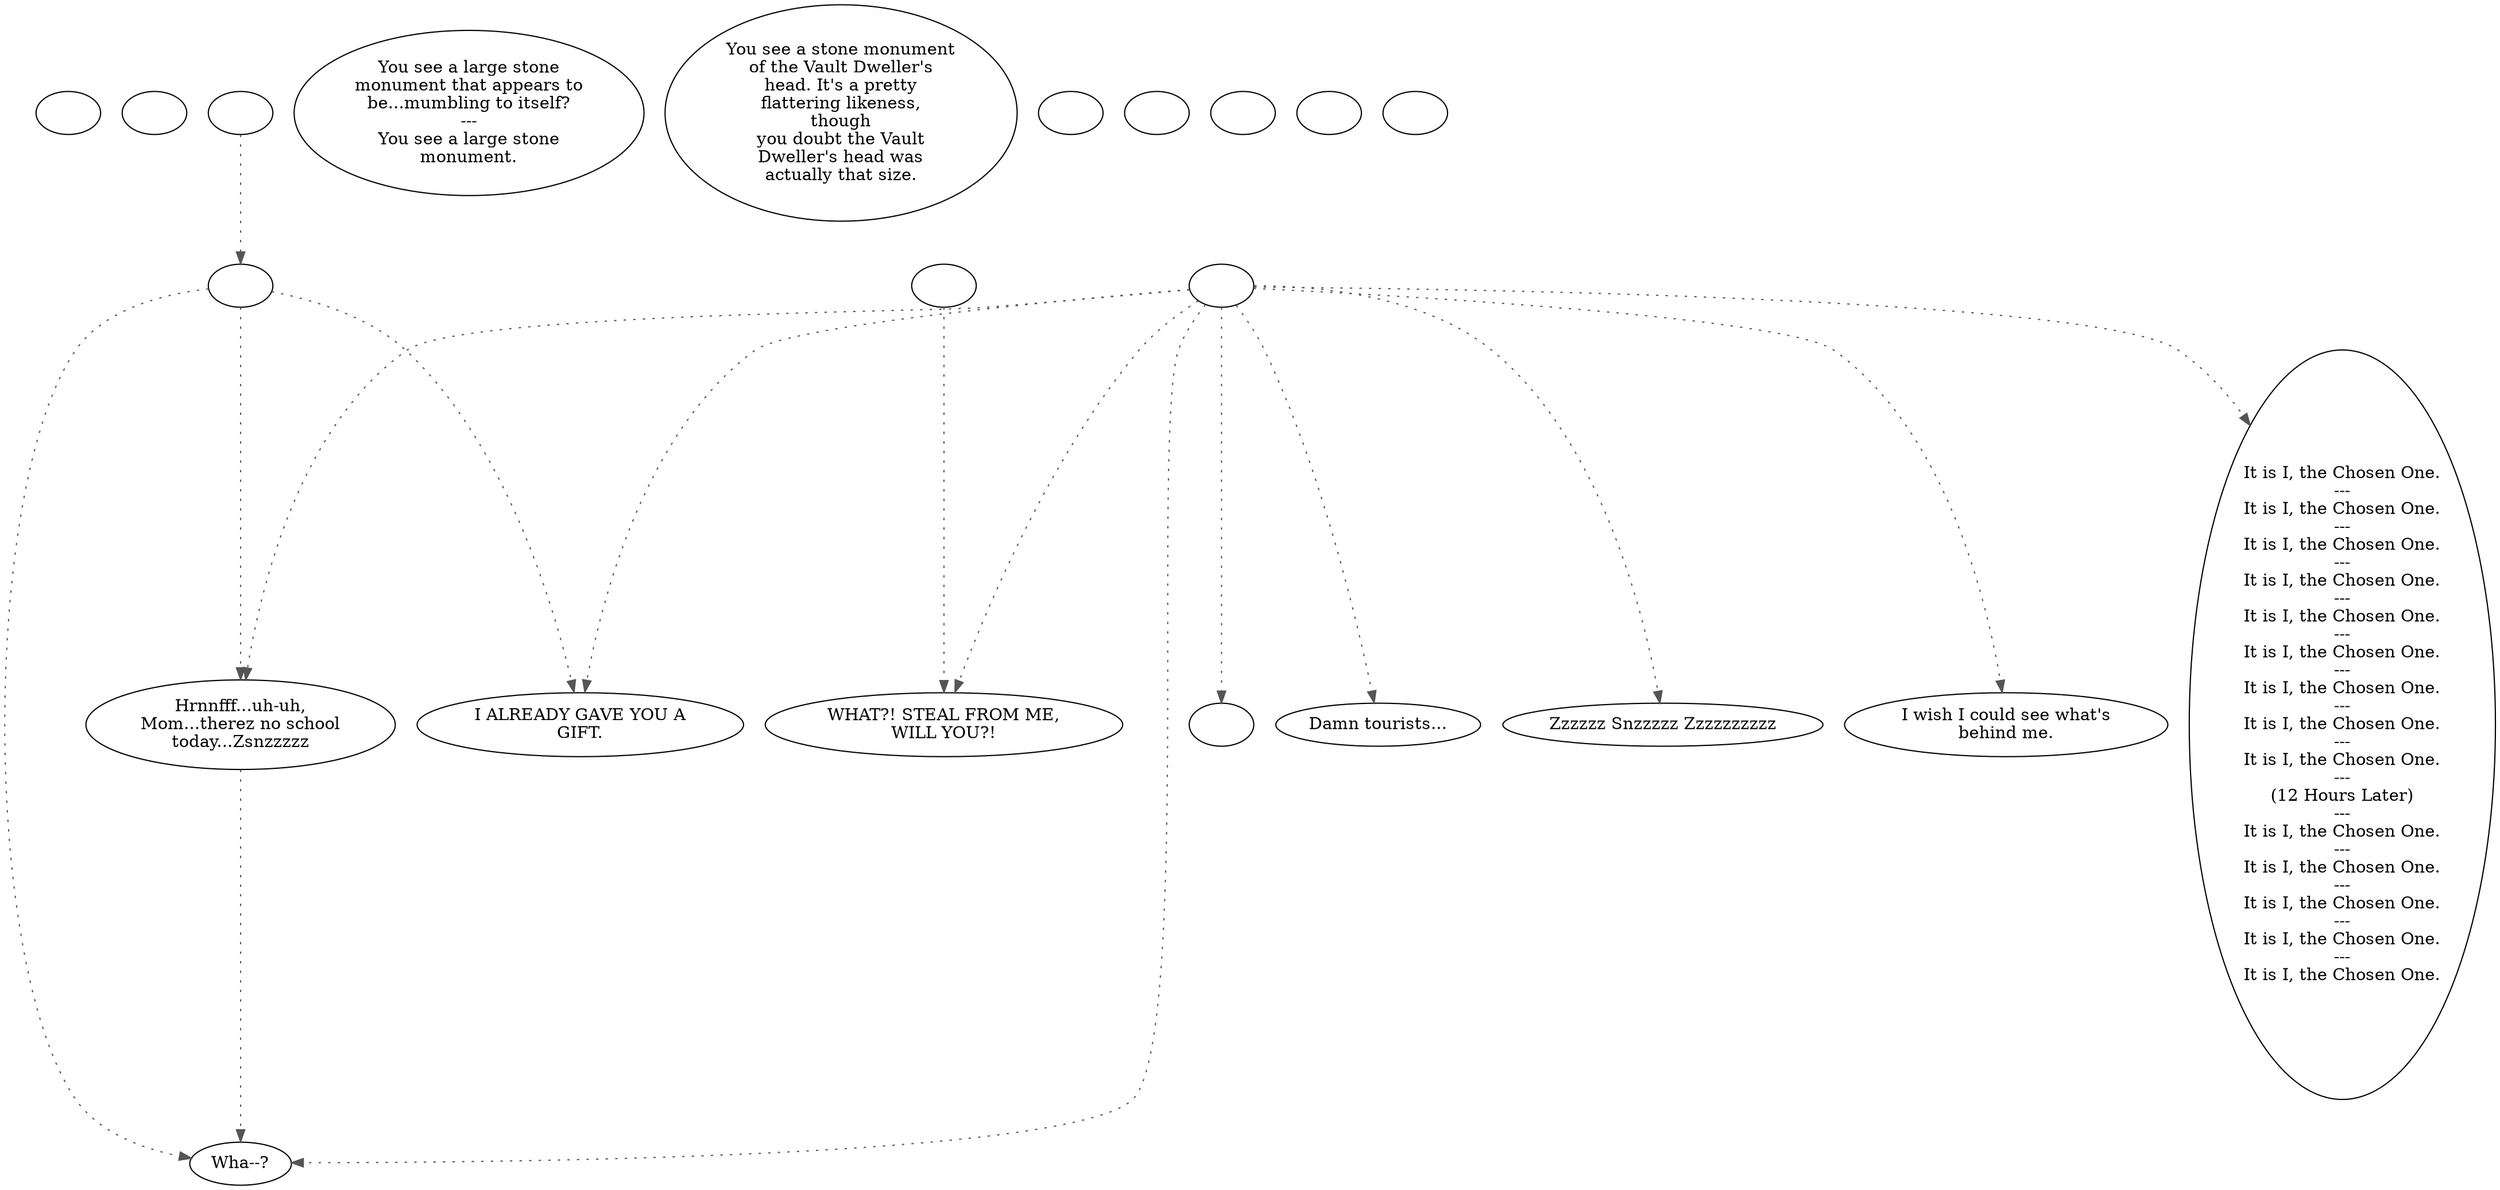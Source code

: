 digraph ecbhead {
  "checkPartyMembersNearDoor" [style=filled       fillcolor="#FFFFFF"       color="#000000"]
  "checkPartyMembersNearDoor" [label=""]
  "start" [style=filled       fillcolor="#FFFFFF"       color="#000000"]
  "start" [label=""]
  "use_p_proc" [style=filled       fillcolor="#FFFFFF"       color="#000000"]
  "use_p_proc" -> "Node007" [style=dotted color="#555555"]
  "use_p_proc" -> "Node005" [style=dotted color="#555555"]
  "use_p_proc" -> "Node004" [style=dotted color="#555555"]
  "use_p_proc" [label=""]
  "look_at_p_proc" [style=filled       fillcolor="#FFFFFF"       color="#000000"]
  "look_at_p_proc" [label="You see a large stone\nmonument that appears to\nbe...mumbling to itself?\n---\nYou see a large stone\nmonument."]
  "description_p_proc" [style=filled       fillcolor="#FFFFFF"       color="#000000"]
  "description_p_proc" [label="You see a stone monument\nof the Vault Dweller's\nhead. It's a pretty\nflattering likeness,\nthough\nyou doubt the Vault\nDweller's head was\nactually that size."]
  "use_skill_on_p_proc" [style=filled       fillcolor="#FFFFFF"       color="#000000"]
  "use_skill_on_p_proc" -> "Node008" [style=dotted color="#555555"]
  "use_skill_on_p_proc" [label=""]
  "use_obj_on_p_proc" [style=filled       fillcolor="#FFFFFF"       color="#000000"]
  "use_obj_on_p_proc" -> "use_p_proc" [style=dotted color="#555555"]
  "use_obj_on_p_proc" [label=""]
  "damage_p_proc" [style=filled       fillcolor="#FFFFFF"       color="#000000"]
  "damage_p_proc" [label=""]
  "map_enter_p_proc" [style=filled       fillcolor="#FFFFFF"       color="#000000"]
  "map_enter_p_proc" [label=""]
  "map_update_p_proc" [style=filled       fillcolor="#FFFFFF"       color="#000000"]
  "map_update_p_proc" [label=""]
  "talk_p_proc" [style=filled       fillcolor="#FFFFFF"       color="#000000"]
  "talk_p_proc" [label=""]
  "Node001" [style=filled       fillcolor="#FFFFFF"       color="#000000"]
  "Node001" [label="Damn tourists..."]
  "Node002" [style=filled       fillcolor="#FFFFFF"       color="#000000"]
  "Node002" [label="Zzzzzz Snzzzzz Zzzzzzzzzz"]
  "Node003" [style=filled       fillcolor="#FFFFFF"       color="#000000"]
  "Node003" [label="I wish I could see what's\nbehind me."]
  "Node004" [style=filled       fillcolor="#FFFFFF"       color="#000000"]
  "Node004" -> "Node005" [style=dotted color="#555555"]
  "Node004" [label="Hrnnfff...uh-uh,\nMom...therez no school\ntoday...Zsnzzzzz"]
  "Node005" [style=filled       fillcolor="#FFFFFF"       color="#000000"]
  "Node005" [label="Wha--?"]
  "Node006" [style=filled       fillcolor="#FFFFFF"       color="#000000"]
  "Node006" [label="It is I, the Chosen One.\n---\nIt is I, the Chosen One.\n---\nIt is I, the Chosen One.\n---\nIt is I, the Chosen One.\n---\nIt is I, the Chosen One.\n---\nIt is I, the Chosen One.\n---\nIt is I, the Chosen One.\n---\nIt is I, the Chosen One.\n---\nIt is I, the Chosen One.\n---\n(12 Hours Later)\n---\nIt is I, the Chosen One.\n---\nIt is I, the Chosen One.\n---\nIt is I, the Chosen One.\n---\nIt is I, the Chosen One.\n---\nIt is I, the Chosen One."]
  "Node007" [style=filled       fillcolor="#FFFFFF"       color="#000000"]
  "Node007" [label="I ALREADY GAVE YOU A\nGIFT."]
  "Node008" [style=filled       fillcolor="#FFFFFF"       color="#000000"]
  "Node008" [label="WHAT?! STEAL FROM ME,\nWILL YOU?!"]
  "Node009" [style=filled       fillcolor="#FFFFFF"       color="#000000"]
  "Node009" [label=""]
  "playerStepBack" [style=filled       fillcolor="#FFFFFF"       color="#000000"]
  "playerStepBack" [label=""]
  "timed_event_p_proc" [style=filled       fillcolor="#FFFFFF"       color="#000000"]
  "timed_event_p_proc" -> "Node004" [style=dotted color="#555555"]
  "timed_event_p_proc" -> "Node005" [style=dotted color="#555555"]
  "timed_event_p_proc" -> "Node006" [style=dotted color="#555555"]
  "timed_event_p_proc" -> "Node007" [style=dotted color="#555555"]
  "timed_event_p_proc" -> "Node008" [style=dotted color="#555555"]
  "timed_event_p_proc" -> "playerStepBack" [style=dotted color="#555555"]
  "timed_event_p_proc" -> "Node001" [style=dotted color="#555555"]
  "timed_event_p_proc" -> "Node003" [style=dotted color="#555555"]
  "timed_event_p_proc" -> "Node002" [style=dotted color="#555555"]
  "timed_event_p_proc" [label=""]
}